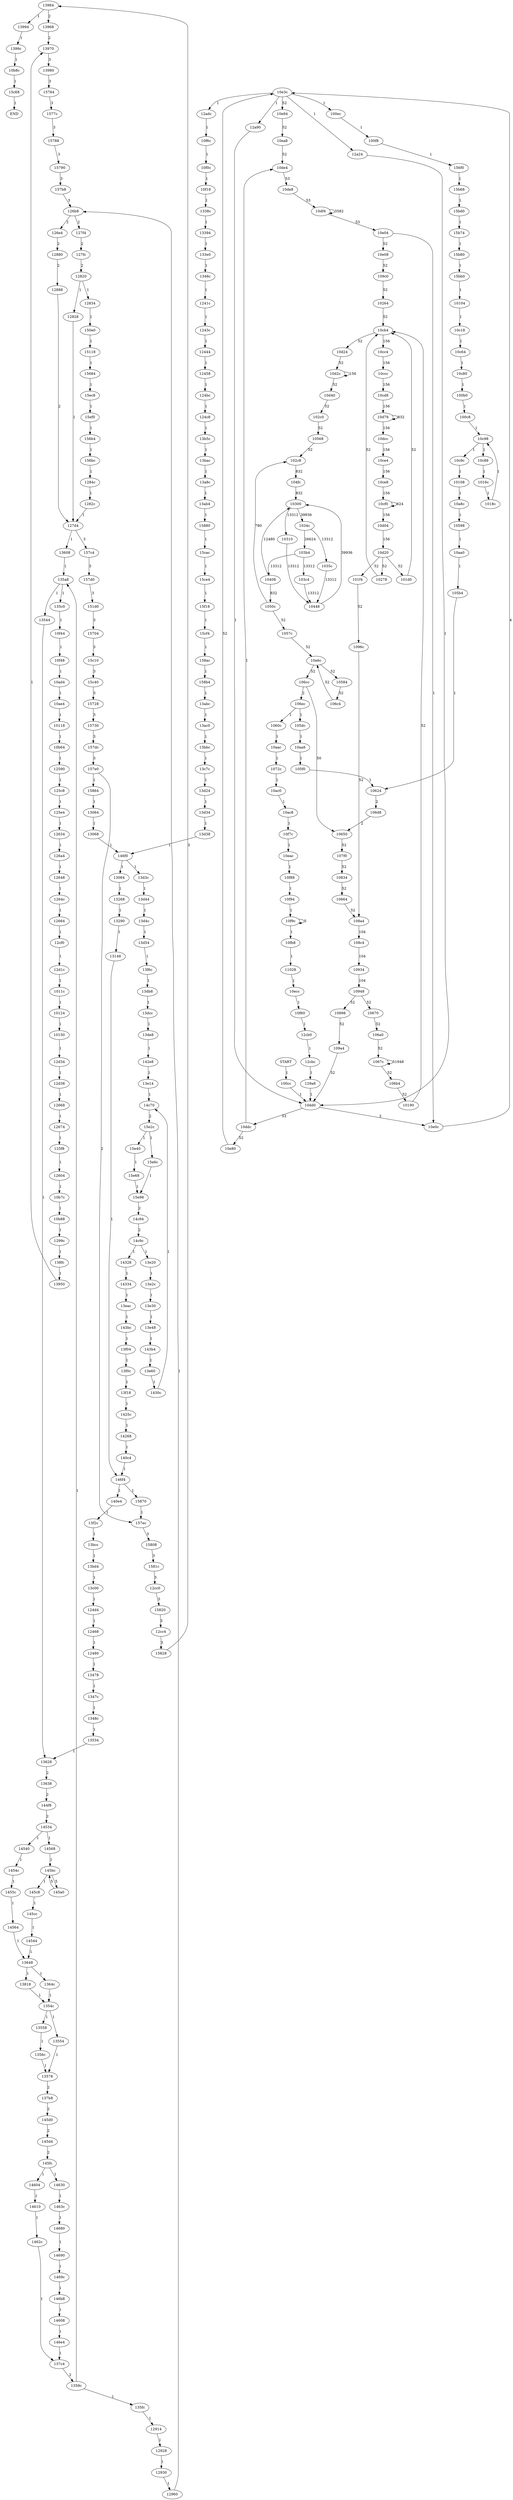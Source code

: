 digraph RAIL_CFG {
"15c68" -> "END" [label="1"];
"13148" -> "146f4" [label="1"];
"13268" -> "13290" [label="1"];
"13084" -> "13268" [label="1"];
"1399c" -> "10b8c" [label="1"];
"13064" -> "13068" [label="1"];
"157e0" -> "15864" [label="1"];
"12820" -> "12828" [label="1"];
"13984" -> "13968" [label="2"];
"15828" -> "13984" [label="3"];
"157ec" -> "15808" [label="3"];
"15c40" -> "15728" [label="3"];
"15c10" -> "15c40" [label="3"];
"15704" -> "15c10" [label="3"];
"12888" -> "127d4" [label="2"];
"157b8" -> "126b8" [label="3"];
"15788" -> "15790" [label="3"];
"15764" -> "1577c" [label="3"];
"13970" -> "13980" [label="3"];
"13950" -> "13970" [label="1"];
"10b88" -> "1299c" [label="1"];
"12604" -> "10b7c" [label="1"];
"125f8" -> "12604" [label="1"];
"12668" -> "12674" [label="1"];
"10150" -> "12d34" [label="1"];
"10124" -> "10150" [label="1"];
"12d1c" -> "1011c" [label="1"];
"12cf0" -> "12d1c" [label="1"];
"12664" -> "12cf0" [label="1"];
"1264c" -> "12664" [label="1"];
"12648" -> "1264c" [label="1"];
"12634" -> "126a4" [label="1"];
"125e4" -> "12634" [label="1"];
"125c8" -> "125e4" [label="1"];
"12590" -> "125c8" [label="1"];
"10b64" -> "12590" [label="1"];
"10118" -> "10b64" [label="1"];
"10ae4" -> "10118" [label="1"];
"135a8" -> "135c0" [label="1"];
"13608" -> "135a8" [label="1"];
"1284c" -> "1282c" [label="1"];
"12d38" -> "12668" [label="1"];
"156b4" -> "156bc" [label="1"];
"15ef0" -> "156b4" [label="1"];
"15118" -> "15684" [label="1"];
"150e0" -> "15118" [label="1"];
"12834" -> "150e0" [label="1"];
"127fc" -> "12820" [label="2"];
"157c4" -> "157d0" [label="3"];
"12914" -> "12928" [label="1"];
"135fc" -> "12914" [label="1"];
"14604" -> "14610" [label="1"];
"1364c" -> "1354c" [label="1"];
"13648" -> "1364c" [label="1"];
"135a8" -> "13544" [label="1"];
"157dc" -> "157e0" [label="3"];
"1359c" -> "135a8" [label="1"];
"137c4" -> "1359c" [label="2"];
"146e4" -> "137c4" [label="1"];
"14608" -> "146e4" [label="1"];
"14690" -> "1469c" [label="1"];
"1455c" -> "14564" [label="1"];
"14680" -> "14690" [label="1"];
"1463c" -> "14680" [label="1"];
"1577c" -> "15788" [label="3"];
"137b8" -> "145d0" [label="2"];
"13578" -> "137b8" [label="2"];
"1354c" -> "13554" [label="1"];
"13818" -> "1354c" [label="1"];
"14544" -> "13648" [label="1"];
"145cc" -> "14544" [label="1"];
"145c8" -> "145cc" [label="1"];
"145bc" -> "145c8" [label="1"];
"15820" -> "12cc4" [label="3"];
"13980" -> "15764" [label="3"];
"145bc" -> "145a0" [label="5"];
"13638" -> "144f8" [label="2"];
"14540" -> "1454c" [label="1"];
"13628" -> "13638" [label="2"];
"13534" -> "13628" [label="1"];
"1348c" -> "13534" [label="1"];
"1347c" -> "1348c" [label="1"];
"15730" -> "157dc" [label="3"];
"12480" -> "13478" [label="1"];
"145d0" -> "145d4" [label="2"];
"13bd4" -> "13c00" [label="1"];
"13f2c" -> "13bcc" [label="1"];
"140c4" -> "146f4" [label="1"];
"15ec8" -> "15ef0" [label="1"];
"14268" -> "140c4" [label="1"];
"14534" -> "14568" [label="1"];
"13f18" -> "1425c" [label="1"];
"12cc0" -> "15820" [label="3"];
"13f0c" -> "13f18" [label="1"];
"143bc" -> "13f04" [label="1"];
"156bc" -> "1284c" [label="1"];
"1354c" -> "13558" [label="1"];
"14334" -> "13eac" [label="1"];
"15864" -> "13064" [label="1"];
"145d4" -> "145fc" [label="2"];
"14328" -> "14334" [label="1"];
"10948" -> "10670" [label="52"];
"10b7c" -> "10b88" [label="1"];
"1282c" -> "127d4" [label="1"];
"145fc" -> "14604" [label="1"];
"124d4" -> "12468" [label="1"];
"13c7c" -> "13d24" [label="1"];
"104fc" -> "10300" [label="832"];
"102c8" -> "104fc" [label="832"];
"10d24" -> "10d2c" [label="52"];
"10fb8" -> "11028" [label="1"];
"109c0" -> "10264" [label="52"];
"1581c" -> "12cc0" [label="3"];
"100c8" -> "10c98" [label="1"];
"12880" -> "12888" [label="2"];
"10e08" -> "109c0" [label="52"];
"10ea8" -> "10de4" [label="52"];
"10e94" -> "10ea8" [label="52"];
"10dcc" -> "10ce4" [label="156"];
"10448" -> "10300" [label="39936"];
"1430c" -> "14c70" [label="1"];
"138fc" -> "13950" [label="1"];
"10998" -> "109a4" [label="52"];
"1096c" -> "108a4" [label="52"];
"10dd0" -> "10e0c" [label="3"];
"101f4" -> "1096c" [label="52"];
"10d20" -> "101f4" [label="52"];
"101d0" -> "10cb4" [label="52"];
"10d20" -> "101d0" [label="52"];
"10cf0" -> "10d04" [label="156"];
"15bd0" -> "15b74" [label="1"];
"106d8" -> "10650" [label="2"];
"135c0" -> "10f44" [label="1"];
"145fc" -> "14630" [label="1"];
"10264" -> "10cb4" [label="52"];
"10c18" -> "10c64" [label="1"];
"15728" -> "15730" [label="3"];
"10ce4" -> "10ce8" [label="156"];
"10cd8" -> "10d78" [label="156"];
"14c9c" -> "14328" [label="1"];
"106b4" -> "10190" [label="52"];
"10f9c" -> "10f9c" [label="5"];
"146f4" -> "15870" [label="1"];
"1469c" -> "146b8" [label="1"];
"1067c" -> "1067c" [label="51948"];
"14534" -> "14540" [label="1"];
"10190" -> "10cb4" [label="52"];
"106a0" -> "1067c" [label="52"];
"157d0" -> "151d0" [label="3"];
"14610" -> "1462c" [label="1"];
"146f4" -> "140e4" [label="1"];
"10d78" -> "10dcc" [label="156"];
"13f04" -> "13f0c" [label="1"];
"10568" -> "102c8" [label="52"];
"10de8" -> "10df4" [label="53"];
"13648" -> "13818" [label="1"];
"10f9c" -> "10fb8" [label="1"];
"100ec" -> "100f8" [label="1"];
"12d34" -> "12d38" [label="1"];
"156f0" -> "15b68" [label="1"];
"10300" -> "1034c" [label="39936"];
"10c98" -> "10c88" [label="1"];
"10c64" -> "10c80" [label="1"];
"10300" -> "10310" [label="13312"];
"1462c" -> "137c4" [label="1"];
"14630" -> "1463c" [label="1"];
"10e3c" -> "10e94" [label="52"];
"146f0" -> "13084" [label="1"];
"15bb0" -> "10104" [label="1"];
"10aa0" -> "105b4" [label="1"];
"103c4" -> "10448" [label="13312"];
"10a8c" -> "10598" [label="1"];
"102c0" -> "10568" [label="52"];
"126b8" -> "126e4" [label="2"];
"15b68" -> "15bd0" [label="1"];
"106cc" -> "10650" [label="50"];
"10e3c" -> "12a90" [label="1"];
"15684" -> "15ec8" [label="1"];
"10d78" -> "10d78" [label="832"];
"15870" -> "157ec" [label="1"];
"13068" -> "146f0" [label="1"];
"15808" -> "1581c" [label="3"];
"13c00" -> "124d4" [label="1"];
"10664" -> "108a4" [label="52"];
"100f8" -> "156f0" [label="1"];
"14568" -> "145bc" [label="1"];
"10cb4" -> "10cc4" [label="156"];
"1072c" -> "10ac0" [label="1"];
"13968" -> "13970" [label="2"];
"127f4" -> "127fc" [label="2"];
"10104" -> "10c18" [label="1"];
"1359c" -> "135fc" [label="1"];
"108a4" -> "108c4" [label="104"];
"1057c" -> "10a6c" [label="52"];
"1050c" -> "1057c" [label="52"];
"13544" -> "13628" [label="1"];
"13bbc" -> "13c7c" [label="1"];
"10c80" -> "100b0" [label="1"];
"12adc" -> "10f6c" [label="1"];
"13554" -> "13578" [label="1"];
"START" -> "100cc" [label="1"];
"127d4" -> "157c4" [label="3"];
"10d2c" -> "10d2c" [label="156"];
"105f0" -> "10624" [label="1"];
"10d04" -> "10d20" [label="156"];
"13e20" -> "13e2c" [label="1"];
"10df4" -> "10df4" [label="3582"];
"13f6c" -> "13db8" [label="1"];
"10e04" -> "10e0c" [label="1"];
"12444" -> "12458" [label="1"];
"1356c" -> "13578" [label="1"];
"10ddc" -> "10de4" [label="1"];
"10e04" -> "10e08" [label="52"];
"151d0" -> "15704" [label="3"];
"13d54" -> "13f6c" [label="1"];
"105dc" -> "10aa8" [label="1"];
"13478" -> "1347c" [label="1"];
"10108" -> "10a8c" [label="1"];
"15b74" -> "15b80" [label="1"];
"10df4" -> "10e04" [label="53"];
"15b80" -> "15bb0" [label="1"];
"13290" -> "13148" [label="1"];
"12930" -> "12960" [label="1"];
"10e80" -> "10e3c" [label="52"];
"15e2c" -> "15e40" [label="1"];
"12928" -> "12930" [label="1"];
"158ac" -> "158b4" [label="1"];
"105b4" -> "10624" [label="1"];
"13e14" -> "14c70" [label="1"];
"15880" -> "15cac" [label="1"];
"10e0c" -> "10e3c" [label="4"];
"109a4" -> "10dd0" [label="52"];
"10834" -> "10664" [label="52"];
"10650" -> "107f0" [label="52"];
"13b5c" -> "13bac" [label="1"];
"10598" -> "10aa0" [label="1"];
"15e2c" -> "15e6c" [label="1"];
"10ccc" -> "10cd8" [label="156"];
"126a4" -> "12648" [label="1"];
"106ec" -> "105dc" [label="1"];
"14c9c" -> "13e20" [label="1"];
"10670" -> "106a0" [label="52"];
"10c98" -> "10c9c" [label="1"];
"10624" -> "106d8" [label="2"];
"10e3c" -> "12adc" [label="1"];
"146b8" -> "14608" [label="1"];
"13e2c" -> "13e30" [label="1"];
"1034c" -> "1035c" [label="13312"];
"12828" -> "127d4" [label="1"];
"10310" -> "10448" [label="13312"];
"12a90" -> "10dd0" [label="1"];
"10d2c" -> "10d40" [label="52"];
"12674" -> "125f8" [label="1"];
"1243c" -> "12444" [label="1"];
"157e0" -> "157ec" [label="2"];
"10ddc" -> "10e80" [label="52"];
"107f0" -> "10834" [label="52"];
"10278" -> "10cb4" [label="52"];
"10ad4" -> "10ae4" [label="1"];
"15cac" -> "15ce4" [label="1"];
"10948" -> "10998" [label="52"];
"10d40" -> "102c0" [label="52"];
"13d44" -> "13d4c" [label="1"];
"108c4" -> "10934" [label="104"];
"1016c" -> "1018c" [label="1"];
"10cf0" -> "10cf0" [label="624"];
"1018c" -> "10c98" [label="1"];
"126e4" -> "12880" [label="2"];
"10934" -> "10948" [label="104"];
"1035c" -> "10448" [label="13312"];
"10ac8" -> "10f7c" [label="1"];
"10cc4" -> "10ccc" [label="156"];
"103b4" -> "103c4" [label="13312"];
"15790" -> "157b8" [label="3"];
"126b8" -> "127f4" [label="2"];
"1060c" -> "10aac" [label="1"];
"1011c" -> "10124" [label="1"];
"127d4" -> "13608" [label="1"];
"145a0" -> "145bc" [label="5"];
"103b4" -> "10408" [label="13312"];
"144f8" -> "14534" [label="2"];
"10d20" -> "10278" [label="52"];
"10c88" -> "1016c" [label="1"];
"10408" -> "1050c" [label="832"];
"146f0" -> "13d3c" [label="1"];
"1050c" -> "102c8" [label="780"];
"14c70" -> "15e2c" [label="2"];
"10cb4" -> "10d24" [label="52"];
"10a6c" -> "10584" [label="52"];
"158b4" -> "13abc" [label="1"];
"10584" -> "106c4" [label="52"];
"106c4" -> "10a6c" [label="52"];
"140e4" -> "13f2c" [label="1"];
"1034c" -> "103b4" [label="26624"];
"100cc" -> "10dd0" [label="1"];
"10aac" -> "1072c" [label="1"];
"10a6c" -> "106cc" [label="52"];
"14564" -> "13648" [label="1"];
"106cc" -> "106ec" [label="2"];
"10f44" -> "10f48" [label="1"];
"12820" -> "12834" [label="1"];
"13de8" -> "142e8" [label="1"];
"13bcc" -> "13bd4" [label="1"];
"10aa8" -> "105f0" [label="1"];
"10ac0" -> "10ac8" [label="1"];
"10ce8" -> "10cf0" [label="156"];
"10f7c" -> "10eac" [label="1"];
"12cc4" -> "15828" [label="3"];
"1454c" -> "1455c" [label="1"];
"10f88" -> "10f94" [label="1"];
"13a8c" -> "13ab4" [label="1"];
"10f94" -> "10f9c" [label="1"];
"1299c" -> "138fc" [label="1"];
"10e3c" -> "100ec" [label="1"];
"11028" -> "10ecc" [label="1"];
"13eac" -> "143bc" [label="1"];
"10c9c" -> "10108" [label="1"];
"13d4c" -> "13d54" [label="1"];
"13db8" -> "13dcc" [label="1"];
"12cb0" -> "12cbc" [label="1"];
"1425c" -> "14268" [label="1"];
"12cbc" -> "129a8" [label="1"];
"129a8" -> "10dd0" [label="1"];
"10e3c" -> "12a24" [label="1"];
"13bac" -> "13a8c" [label="1"];
"10dd0" -> "10ddc" [label="53"];
"10f0c" -> "10f18" [label="1"];
"10f18" -> "1338c" [label="1"];
"10b8c" -> "15c68" [label="1"];
"15e6c" -> "15e98" [label="1"];
"1338c" -> "13394" [label="1"];
"15ce4" -> "15f18" [label="1"];
"13394" -> "133e0" [label="1"];
"1346c" -> "1241c" [label="1"];
"10eac" -> "10f88" [label="1"];
"12458" -> "124bc" [label="1"];
"133e0" -> "1346c" [label="1"];
"124bc" -> "124c8" [label="1"];
"13984" -> "13994" [label="1"];
"124c8" -> "13b5c" [label="1"];
"13ab4" -> "15880" [label="1"];
"13558" -> "1356c" [label="1"];
"12a24" -> "10dd0" [label="1"];
"15f18" -> "15cf4" [label="1"];
"15cf4" -> "158ac" [label="1"];
"10f48" -> "10ad4" [label="1"];
"12960" -> "126b8" [label="1"];
"10408" -> "10300" [label="12480"];
"13abc" -> "13ac0" [label="1"];
"13ac0" -> "13bbc" [label="1"];
"10f6c" -> "10f0c" [label="1"];
"13d24" -> "13d34" [label="1"];
"13994" -> "1399c" [label="1"];
"13d34" -> "13d38" [label="1"];
"106ec" -> "1060c" [label="1"];
"13d38" -> "146f0" [label="1"];
"13d3c" -> "13d44" [label="1"];
"13dcc" -> "13de8" [label="1"];
"142e8" -> "13e14" [label="1"];
"10de4" -> "10de8" [label="53"];
"15e68" -> "15e98" [label="1"];
"15e40" -> "15e68" [label="1"];
"10f60" -> "12cb0" [label="1"];
"10ecc" -> "10f60" [label="1"];
"15e98" -> "14c94" [label="2"];
"14c94" -> "14c9c" [label="2"];
"13e30" -> "13e48" [label="1"];
"100b0" -> "100c8" [label="1"];
"1241c" -> "1243c" [label="1"];
"13e48" -> "143b4" [label="1"];
"1067c" -> "106b4" [label="52"];
"143b4" -> "13e60" [label="1"];
"12468" -> "12480" [label="1"];
"13e60" -> "1430c" [label="1"];
}
